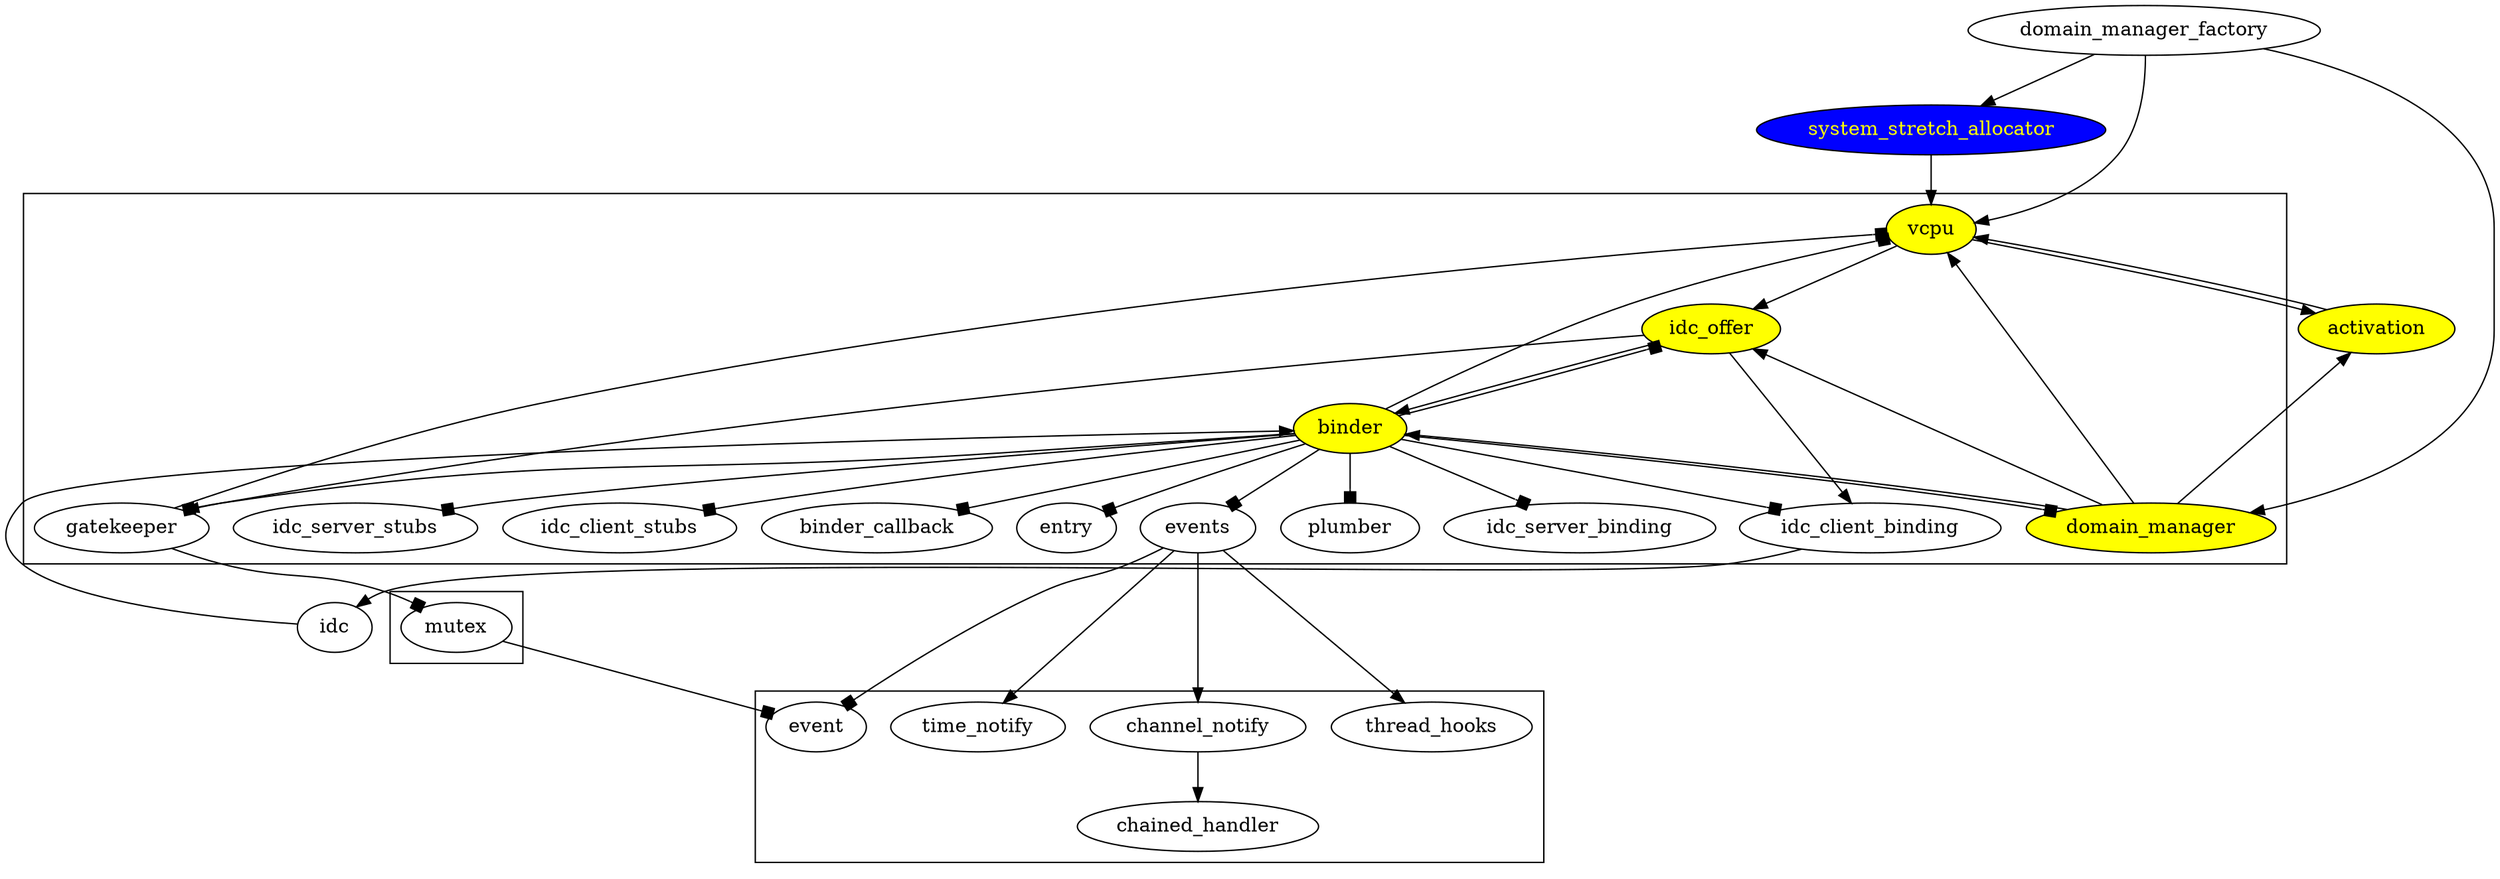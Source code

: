 digraph {
	vcpu [style=filled,fillcolor=yellow,color=black,fontcolor=black];
	domain_manager [style=filled,fillcolor=yellow,color=black,fontcolor=black];
	binder [style=filled,fillcolor=yellow,color=black,fontcolor=black];
	idc_offer [style=filled,fillcolor=yellow,color=black,fontcolor=black];
	activation [style=filled,fillcolor=yellow,color=black,fontcolor=black];
	system_stretch_allocator [style=filled,fillcolor=blue,color=black,fontcolor=yellow];

# Interface dependencies
	activation -> vcpu;
	domain_manager -> activation;
	domain_manager -> vcpu;
	domain_manager -> idc_offer;
	domain_manager -> binder;
	domain_manager_factory -> system_stretch_allocator;
	domain_manager_factory -> domain_manager;
	domain_manager_factory -> vcpu;
	idc -> binder;
	idc_client_binding -> idc;
	idc_offer -> binder;
	idc_offer -> idc_client_binding;
	idc_offer -> gatekeeper;
	system_stretch_allocator -> vcpu;
	vcpu -> activation;
	vcpu -> idc_offer;

# Implementation dependencies (arrowhead = box)
	subgraph cluster_binder_impl {
		binder -> vcpu [arrowhead=box];
		binder -> plumber [arrowhead=box];
		binder -> idc_offer [arrowhead=box];
		binder -> idc_client_binding [arrowhead=box];
		binder -> idc_server_binding [arrowhead=box];
		binder -> idc_server_stubs [arrowhead=box];
		binder -> idc_client_stubs [arrowhead=box];
		binder -> events [arrowhead=box];
		binder -> binder_callback [arrowhead=box];
		binder -> domain_manager [arrowhead=box];
		binder -> gatekeeper [arrowhead=box];
		binder -> entry [arrowhead=box];
	}

	subgraph cluster_gatekeeper_impl {
		gatekeeper -> vcpu [arrowhead=box];
		gatekeeper -> mutex [arrowhead=box];
	}

	subgraph cluster_event_impl {
		events -> event [arrowhead=box];
		mutex -> event [arrowhead=box];
		events -> thread_hooks;
		events -> time_notify;
		events -> channel_notify;
		channel_notify -> chained_handler;
	}
}
